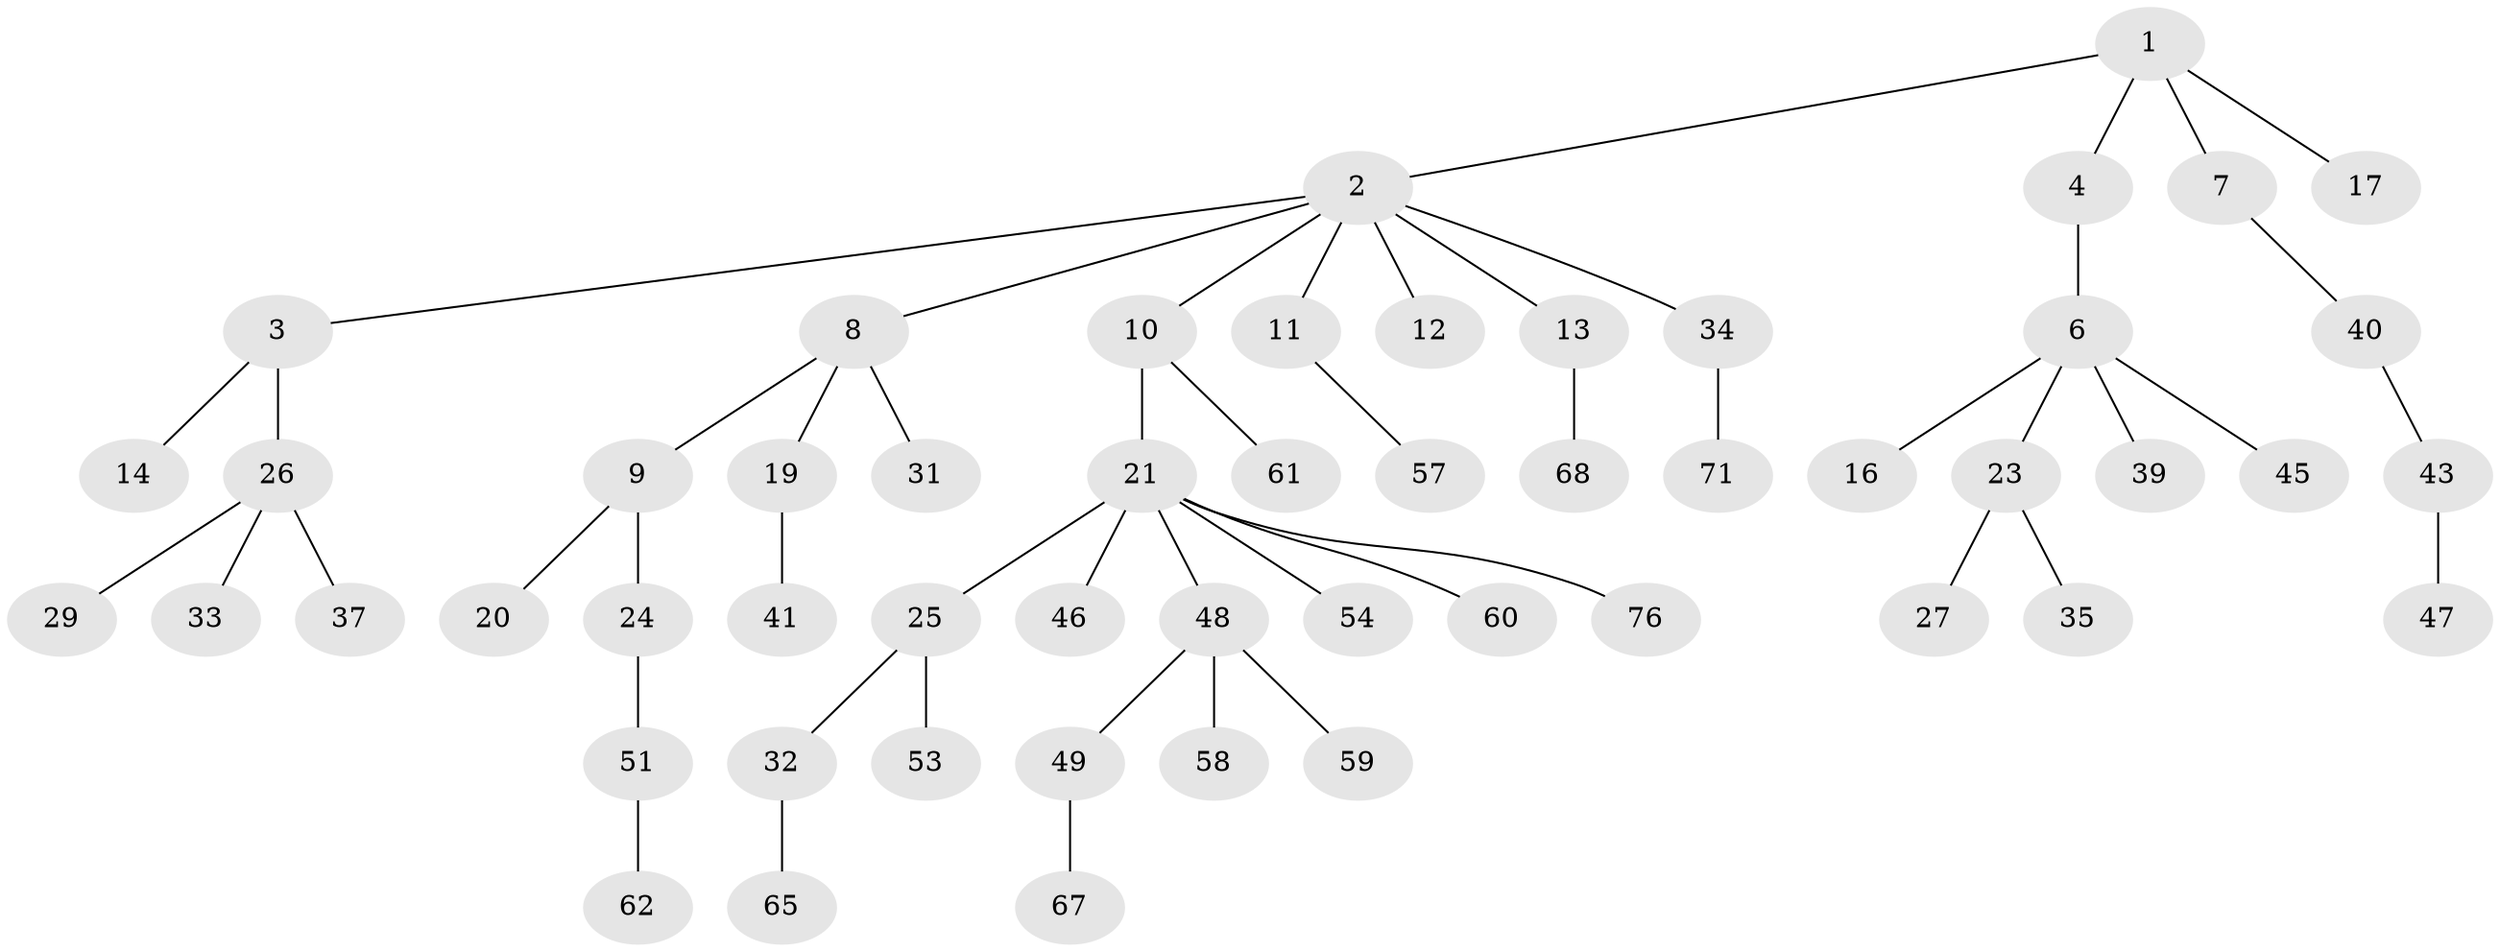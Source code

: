 // Generated by graph-tools (version 1.1) at 2025/24/03/03/25 07:24:07]
// undirected, 53 vertices, 52 edges
graph export_dot {
graph [start="1"]
  node [color=gray90,style=filled];
  1 [super="+5"];
  2 [super="+36"];
  3;
  4;
  6 [super="+44"];
  7;
  8;
  9 [super="+15"];
  10 [super="+50"];
  11 [super="+69"];
  12 [super="+77"];
  13 [super="+30"];
  14;
  16 [super="+18"];
  17;
  19 [super="+56"];
  20;
  21 [super="+22"];
  23 [super="+55"];
  24;
  25 [super="+28"];
  26 [super="+42"];
  27;
  29 [super="+66"];
  31;
  32 [super="+38"];
  33;
  34;
  35 [super="+72"];
  37;
  39;
  40;
  41 [super="+64"];
  43 [super="+63"];
  45;
  46;
  47;
  48 [super="+52"];
  49;
  51;
  53;
  54;
  57 [super="+73"];
  58 [super="+75"];
  59;
  60 [super="+74"];
  61 [super="+70"];
  62;
  65;
  67;
  68;
  71;
  76;
  1 -- 2;
  1 -- 4;
  1 -- 7;
  1 -- 17;
  2 -- 3;
  2 -- 8;
  2 -- 10;
  2 -- 11;
  2 -- 12;
  2 -- 13;
  2 -- 34;
  3 -- 14;
  3 -- 26;
  4 -- 6;
  6 -- 16;
  6 -- 23;
  6 -- 39;
  6 -- 45;
  7 -- 40;
  8 -- 9;
  8 -- 19;
  8 -- 31;
  9 -- 24;
  9 -- 20;
  10 -- 21;
  10 -- 61;
  11 -- 57;
  13 -- 68;
  19 -- 41;
  21 -- 25;
  21 -- 60;
  21 -- 48;
  21 -- 54;
  21 -- 76;
  21 -- 46;
  23 -- 27;
  23 -- 35;
  24 -- 51;
  25 -- 32;
  25 -- 53;
  26 -- 29;
  26 -- 33;
  26 -- 37;
  32 -- 65;
  34 -- 71;
  40 -- 43;
  43 -- 47;
  48 -- 49;
  48 -- 58;
  48 -- 59;
  49 -- 67;
  51 -- 62;
}
